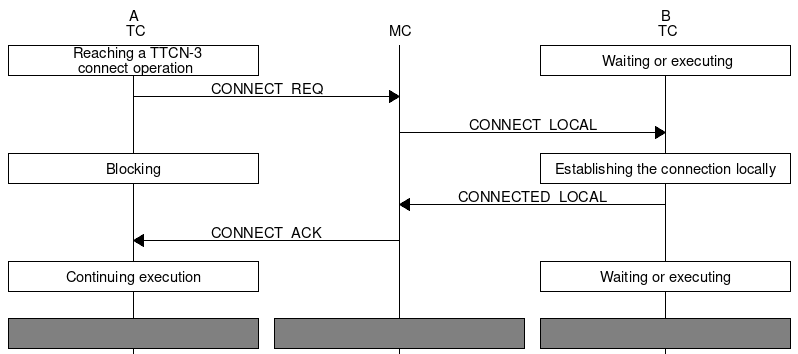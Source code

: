 // Copyright (c) 2000-2020 Ericsson Telecom AB
// All rights reserved. This program and the accompanying materials
// are made available under the terms of the Eclipse Public License v2.0
// which accompanies this distribution, and is available at
// https://www.eclipse.org/org/documents/epl-2.0/EPL-2.0.html
///////////////////////////////////////////////////////////////////////////////
msc {
  hscale="1.5", wordwraparcs=off, width=800;
  
  TC1 [label = "A\n TC"], MC, TC2[label = "B\n TC"];
  
  TC1 box TC1 [label = "  Reaching a TTCN-3\n connect operation"],
  TC2 box TC2 [label = " Waiting or executing"];
  TC1 => MC [label = "CONNECT_REQ"];
  MC => TC2 [label = "CONNECT_LOCAL"];
  TC1 box TC1 [label = "Blocking"],
  TC2 box TC2 [label = "Establishing the connection locally"];
  TC2 => MC [label = "CONNECTED_LOCAL"];
  MC => TC1 [label = "CONNECT_ACK"];
  TC1 box TC1 [label = "Continuing execution"],
  TC2 box TC2 [label = "Waiting or executing"];
  |||;
  TC1 box TC1 [textbgcolour = "gray"],
  MC box MC [textbgcolour = "gray"],
  TC2 box TC2 [textbgcolour = "gray"];
}